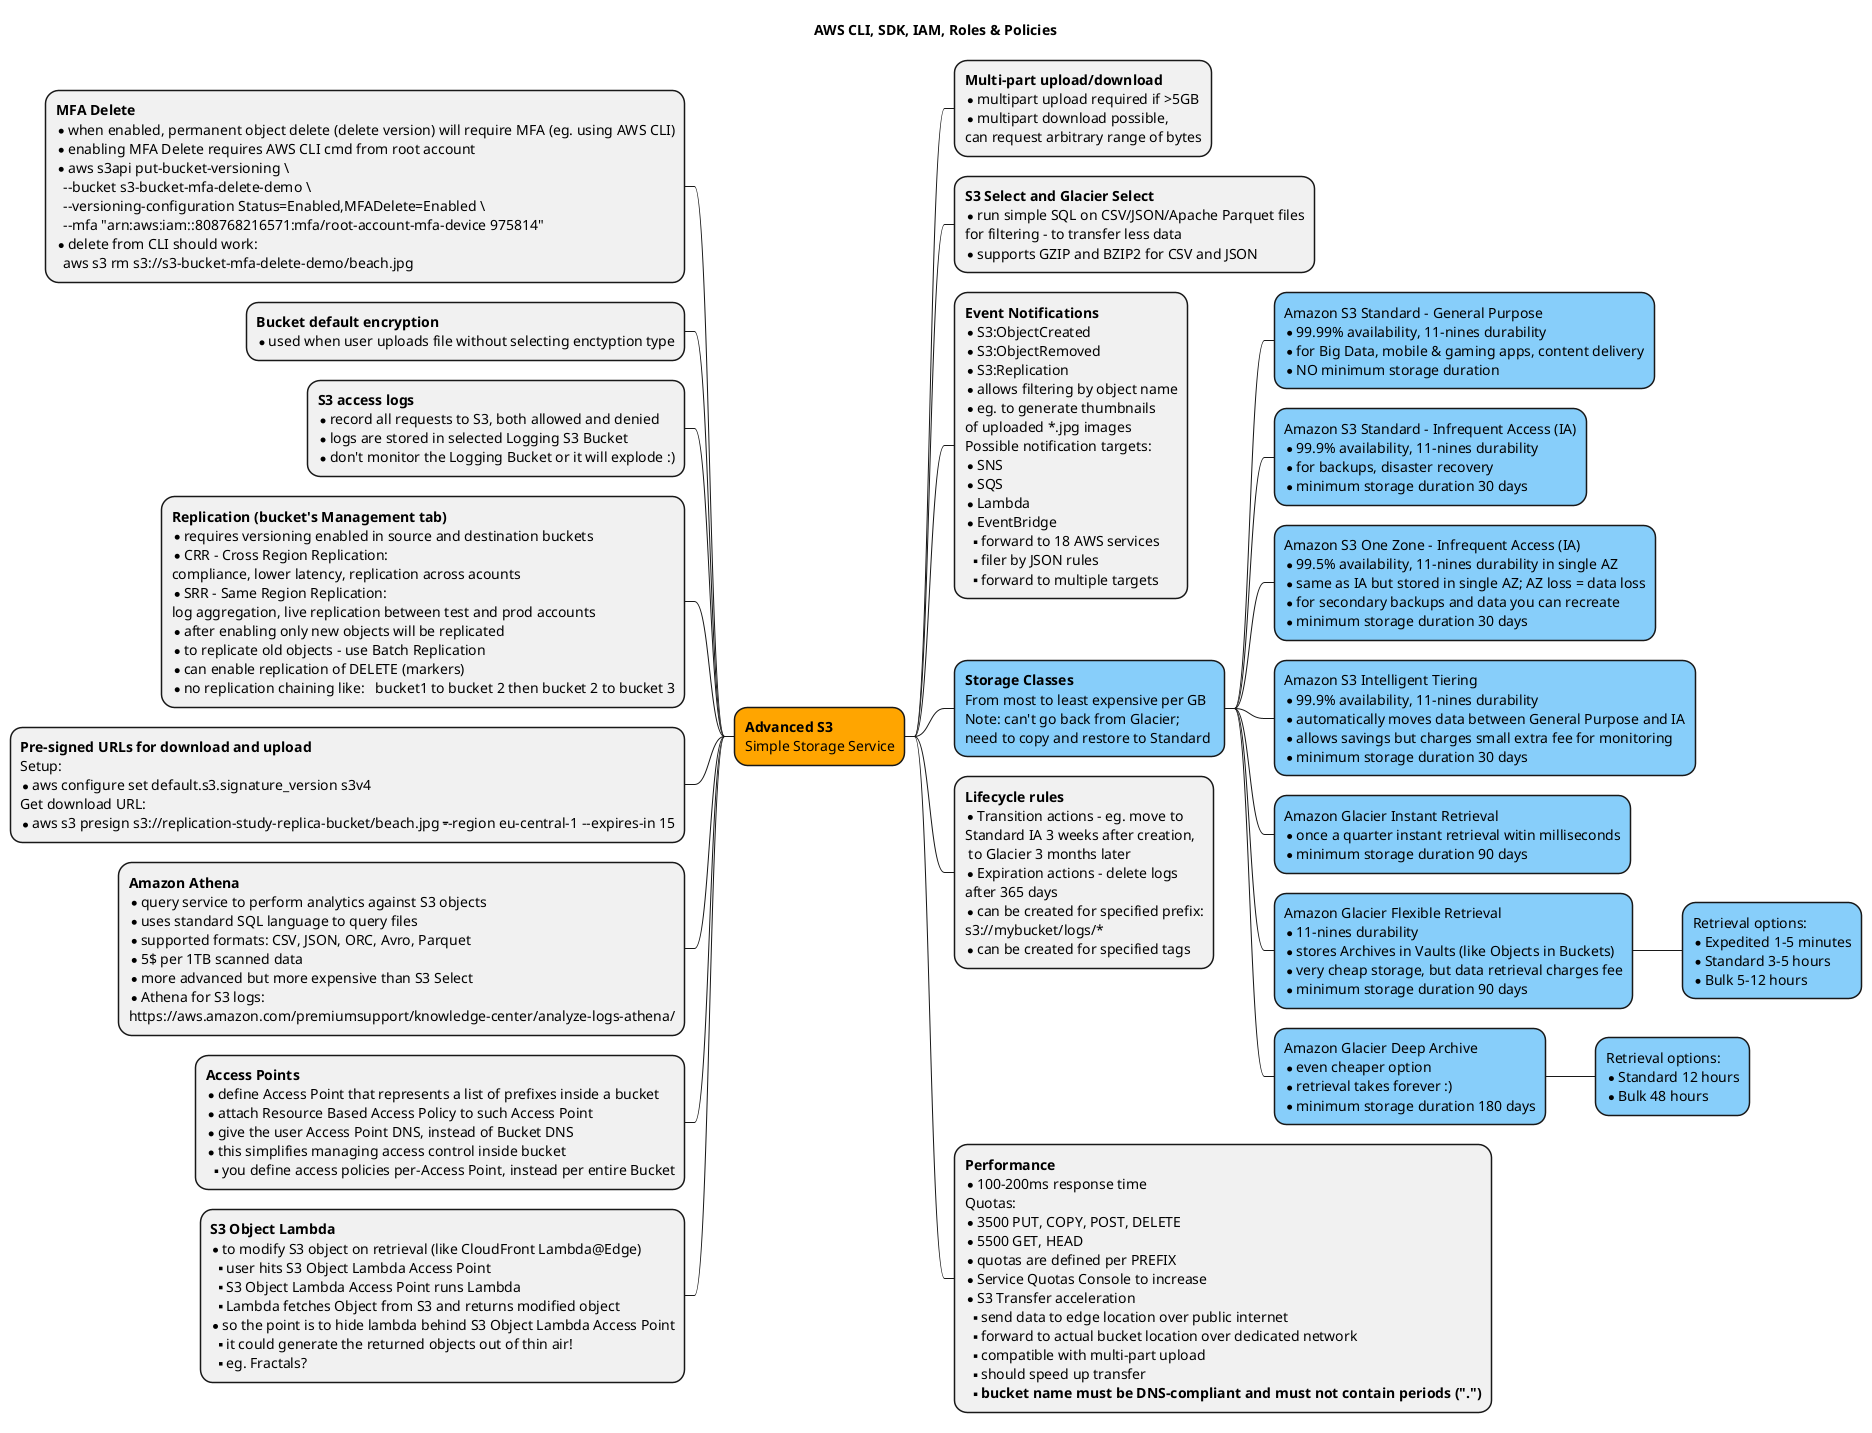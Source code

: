@startmindmap mindmap

title AWS CLI, SDK, IAM, Roles & Policies
  
<style>
mindmapDiagram {
  .encryption {
    BackgroundColor Pink
  }
  .versioning {
    BackgroundColor Violet
  }
  .orange {
    BackgroundColor orange
  }
  .storage {
    BackgroundColor LightSkyBlue
  }
}
</style>


*[#Orange] <b>Advanced S3\nSimple Storage Service
 * <b>Multi-part upload/download\n*multipart upload required if >5GB\n*multipart download possible,\ncan request arbitrary range of bytes
 * <b>S3 Select and Glacier Select\n*run simple SQL on CSV/JSON/Apache Parquet files\nfor filtering - to transfer less data\n*supports GZIP and BZIP2 for CSV and JSON
 * <b>Event Notifications\n*S3:ObjectCreated\n*S3:ObjectRemoved\n*S3:Replication\n*allows filtering by object name\n*eg. to generate thumbnails\nof uploaded *.jpg images\nPossible notification targets:\n*SNS\n*SQS\n*Lambda\n*EventBridge\n**forward to 18 AWS services\n**filer by JSON rules\n**forward to multiple targets
 * <b>Storage Classes\nFrom most to least expensive per GB\nNote: can't go back from Glacier;\nneed to copy and restore to Standard <<storage>>
  * Amazon S3 Standard - General Purpose\n*99.99% availability, 11-nines durability\n*for Big Data, mobile & gaming apps, content delivery\n*NO minimum storage duration<<storage>>
  * Amazon S3 Standard - Infrequent Access (IA)\n*99.9% availability, 11-nines durability\n*for backups, disaster recovery\n*minimum storage duration 30 days <<storage>>
  * Amazon S3 One Zone - Infrequent Access (IA)\n*99.5% availability, 11-nines durability in single AZ\n*same as IA but stored in single AZ; AZ loss = data loss\n*for secondary backups and data you can recreate\n*minimum storage duration 30 days <<storage>>
  * Amazon S3 Intelligent Tiering\n*99.9% availability, 11-nines durability\n*automatically moves data between General Purpose and IA\n*allows savings but charges small extra fee for monitoring \n*minimum storage duration 30 days<<storage>>
  * Amazon Glacier Instant Retrieval\n*once a quarter instant retrieval witin milliseconds\n*minimum storage duration 90 days <<storage>>
  * Amazon Glacier Flexible Retrieval\n*11-nines durability\n*stores Archives in Vaults (like Objects in Buckets)\n*very cheap storage, but data retrieval charges fee\n*minimum storage duration 90 days <<storage>>
   * Retrieval options:\n*Expedited 1-5 minutes\n*Standard 3-5 hours\n*Bulk 5-12 hours <<storage>>
  * Amazon Glacier Deep Archive\n*even cheaper option\n*retrieval takes forever :)\n*minimum storage duration 180 days <<storage>>
   * Retrieval options:\n*Standard 12 hours\n*Bulk 48 hours <<storage>>
 * <b>Lifecycle rules\n*Transition actions - eg. move to\nStandard IA 3 weeks after creation,\n to Glacier 3 months later\n*Expiration actions - delete logs\nafter 365 days\n*can be created for specified prefix:\ns3://mybucket/logs/*\n*can be created for specified tags
 * <b>Performance\n*100-200ms response time\nQuotas:\n*3500 PUT, COPY, POST, DELETE\n*5500 GET, HEAD\n*quotas are defined per PREFIX\n*Service Quotas Console to increase\n*S3 Transfer acceleration\n**send data to edge location over public internet\n**forward to actual bucket location over dedicated network\n**compatible with multi-part upload\n**should speed up transfer\n** **bucket name must be DNS-compliant and must not contain periods (".")**
 left side
 * <b>MFA Delete\n*when enabled, permanent object delete (delete version) will require MFA (eg. using AWS CLI)\n*enabling MFA Delete requires AWS CLI cmd from root account\n*aws s3api put-bucket-versioning \ \n  --bucket s3-bucket-mfa-delete-demo \ \n  --versioning-configuration Status=Enabled,MFADelete=Enabled \ \n  --mfa "arn:aws:iam::808768216571:mfa/root-account-mfa-device 975814"\n*delete from CLI should work:\n  aws s3 rm s3://s3-bucket-mfa-delete-demo/beach.jpg 
 * <b>Bucket default encryption\n*used when user uploads file without selecting enctyption type
 * <b>S3 access logs\n*record all requests to S3, both allowed and denied\n*logs are stored in selected Logging S3 Bucket\n*don't monitor the Logging Bucket or it will explode :)
 * <b>Replication (bucket's Management tab)\n*requires versioning enabled in source and destination buckets\n*CRR - Cross Region Replication:\ncompliance, lower latency, replication across acounts\n*SRR - Same Region Replication:\nlog aggregation, live replication between test and prod accounts\n*after enabling only new objects will be replicated\n*to replicate old objects - use Batch Replication\n*can enable replication of DELETE (markers)\n*no replication chaining like:   bucket1 to bucket 2 then bucket 2 to bucket 3
 * <b>Pre-signed URLs for download and upload\nSetup:\n*aws configure set default.s3.signature_version s3v4\nGet download URL:\n*aws s3 presign s3://replication-study-replica-bucket/beach.jpg ------region eu-central-1 --expires-in 15
 * <b>Amazon Athena\n*query service to perform analytics against S3 objects\n*uses standard SQL language to query files\n*supported formats: CSV, JSON, ORC, Avro, Parquet\n*5$ per 1TB scanned data\n*more advanced but more expensive than S3 Select\n*Athena for S3 logs:\nhttps://aws.amazon.com/premiumsupport/knowledge-center/analyze-logs-athena/
 * <b>Access Points\n*define Access Point that represents a list of prefixes inside a bucket\n*attach Resource Based Access Policy to such Access Point\n*give the user Access Point DNS, instead of Bucket DNS\n*this simplifies managing access control inside bucket\n**you define access policies per-Access Point, instead per entire Bucket
 * <b>S3 Object Lambda\n*to modify S3 object on retrieval (like CloudFront Lambda@Edge)\n**user hits S3 Object Lambda Access Point\n**S3 Object Lambda Access Point runs Lambda\n**Lambda fetches Object from S3 and returns modified object\n*so the point is to hide lambda behind S3 Object Lambda Access Point\n**it could generate the returned objects out of thin air!\n**eg. Fractals?
 @endmindmap